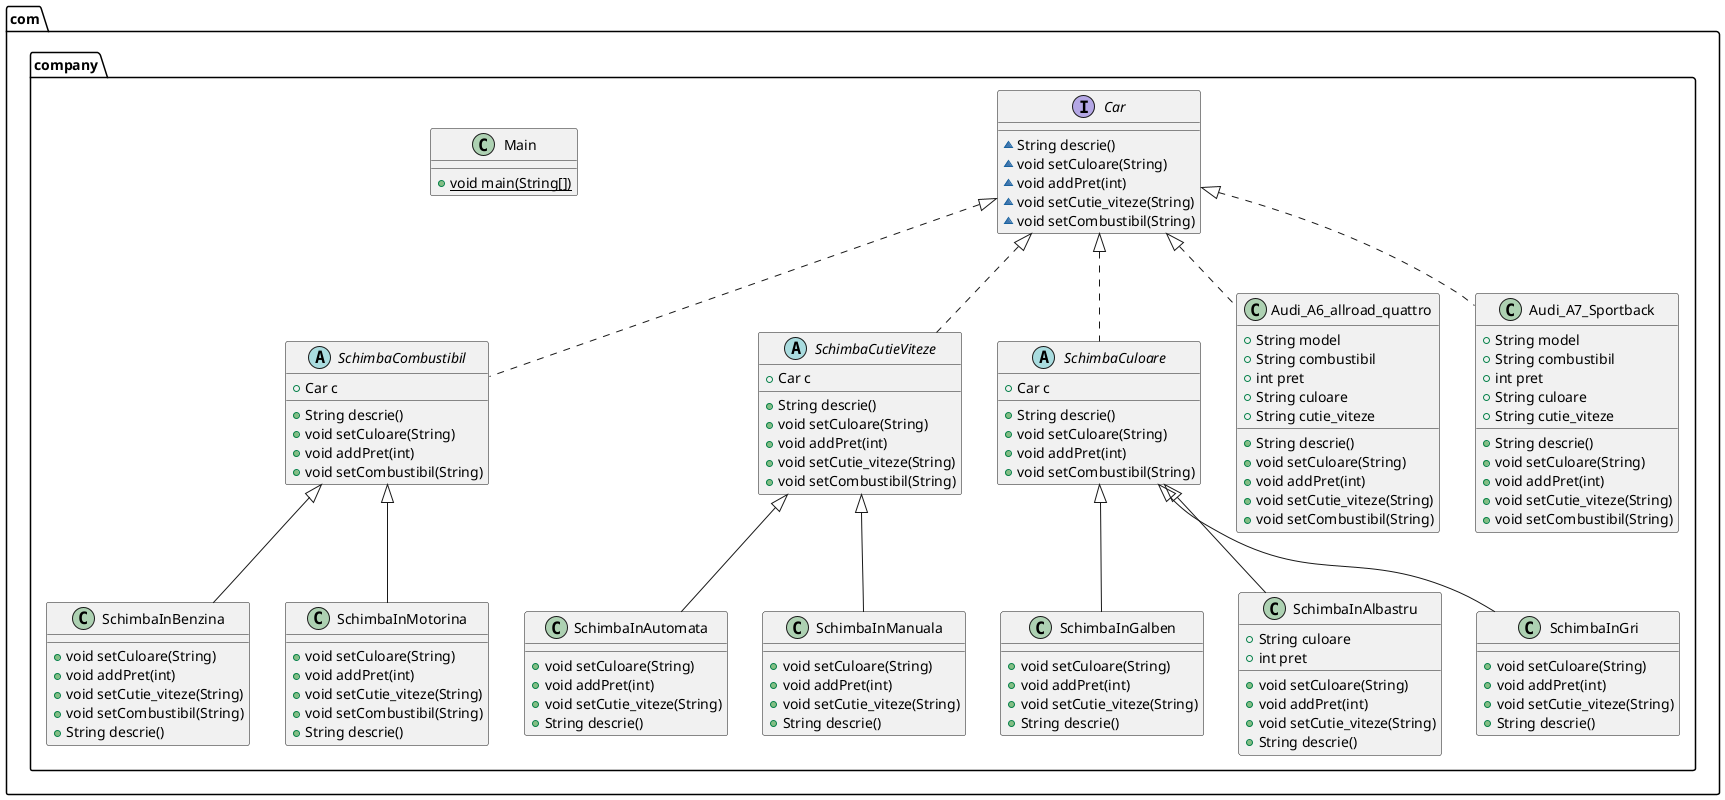 @startuml
abstract class com.company.SchimbaCombustibil {
+ Car c
+ String descrie()
+ void setCuloare(String)
+ void addPret(int)
+ void setCombustibil(String)
}
class com.company.SchimbaInBenzina {
+ void setCuloare(String)
+ void addPret(int)
+ void setCutie_viteze(String)
+ void setCombustibil(String)
+ String descrie()
}
class com.company.SchimbaInMotorina {
+ void setCuloare(String)
+ void addPret(int)
+ void setCutie_viteze(String)
+ void setCombustibil(String)
+ String descrie()
}
abstract class com.company.SchimbaCutieViteze {
+ Car c
+ String descrie()
+ void setCuloare(String)
+ void addPret(int)
+ void setCutie_viteze(String)
+ void setCombustibil(String)
}
class com.company.SchimbaInAutomata {
+ void setCuloare(String)
+ void addPret(int)
+ void setCutie_viteze(String)
+ String descrie()
}
class com.company.SchimbaInManuala {
+ void setCuloare(String)
+ void addPret(int)
+ void setCutie_viteze(String)
+ String descrie()
}
abstract class com.company.SchimbaCuloare {
+ Car c
+ String descrie()
+ void setCuloare(String)
+ void addPret(int)
+ void setCombustibil(String)
}
class com.company.SchimbaInGalben {
+ void setCuloare(String)
+ void addPret(int)
+ void setCutie_viteze(String)
+ String descrie()
}
class com.company.SchimbaInAlbastru {
+ String culoare
+ int pret
+ void setCuloare(String)
+ void addPret(int)
+ void setCutie_viteze(String)
+ String descrie()
}
class com.company.SchimbaInGri {
+ void setCuloare(String)
+ void addPret(int)
+ void setCutie_viteze(String)
+ String descrie()
}
interface com.company.Car {
~ String descrie()
~ void setCuloare(String)
~ void addPret(int)
~ void setCutie_viteze(String)
~ void setCombustibil(String)
}
class com.company.Audi_A6_allroad_quattro {
+ String model
+ String combustibil
+ int pret
+ String culoare
+ String cutie_viteze
+ String descrie()
+ void setCuloare(String)
+ void addPret(int)
+ void setCutie_viteze(String)
+ void setCombustibil(String)
}
class com.company.Audi_A7_Sportback {
+ String model
+ String combustibil
+ int pret
+ String culoare
+ String cutie_viteze
+ String descrie()
+ void setCuloare(String)
+ void addPret(int)
+ void setCutie_viteze(String)
+ void setCombustibil(String)
}
class com.company.Main {
+ {static} void main(String[])
}


com.company.Car <|.. com.company.SchimbaCombustibil
com.company.SchimbaCombustibil <|-- com.company.SchimbaInBenzina
com.company.SchimbaCombustibil <|-- com.company.SchimbaInMotorina
com.company.Car <|.. com.company.SchimbaCutieViteze
com.company.SchimbaCutieViteze <|-- com.company.SchimbaInAutomata
com.company.SchimbaCutieViteze <|-- com.company.SchimbaInManuala
com.company.Car <|.. com.company.SchimbaCuloare
com.company.SchimbaCuloare <|-- com.company.SchimbaInGalben
com.company.SchimbaCuloare <|-- com.company.SchimbaInAlbastru
com.company.SchimbaCuloare <|-- com.company.SchimbaInGri
com.company.Car <|.. com.company.Audi_A6_allroad_quattro
com.company.Car <|.. com.company.Audi_A7_Sportback
@enduml